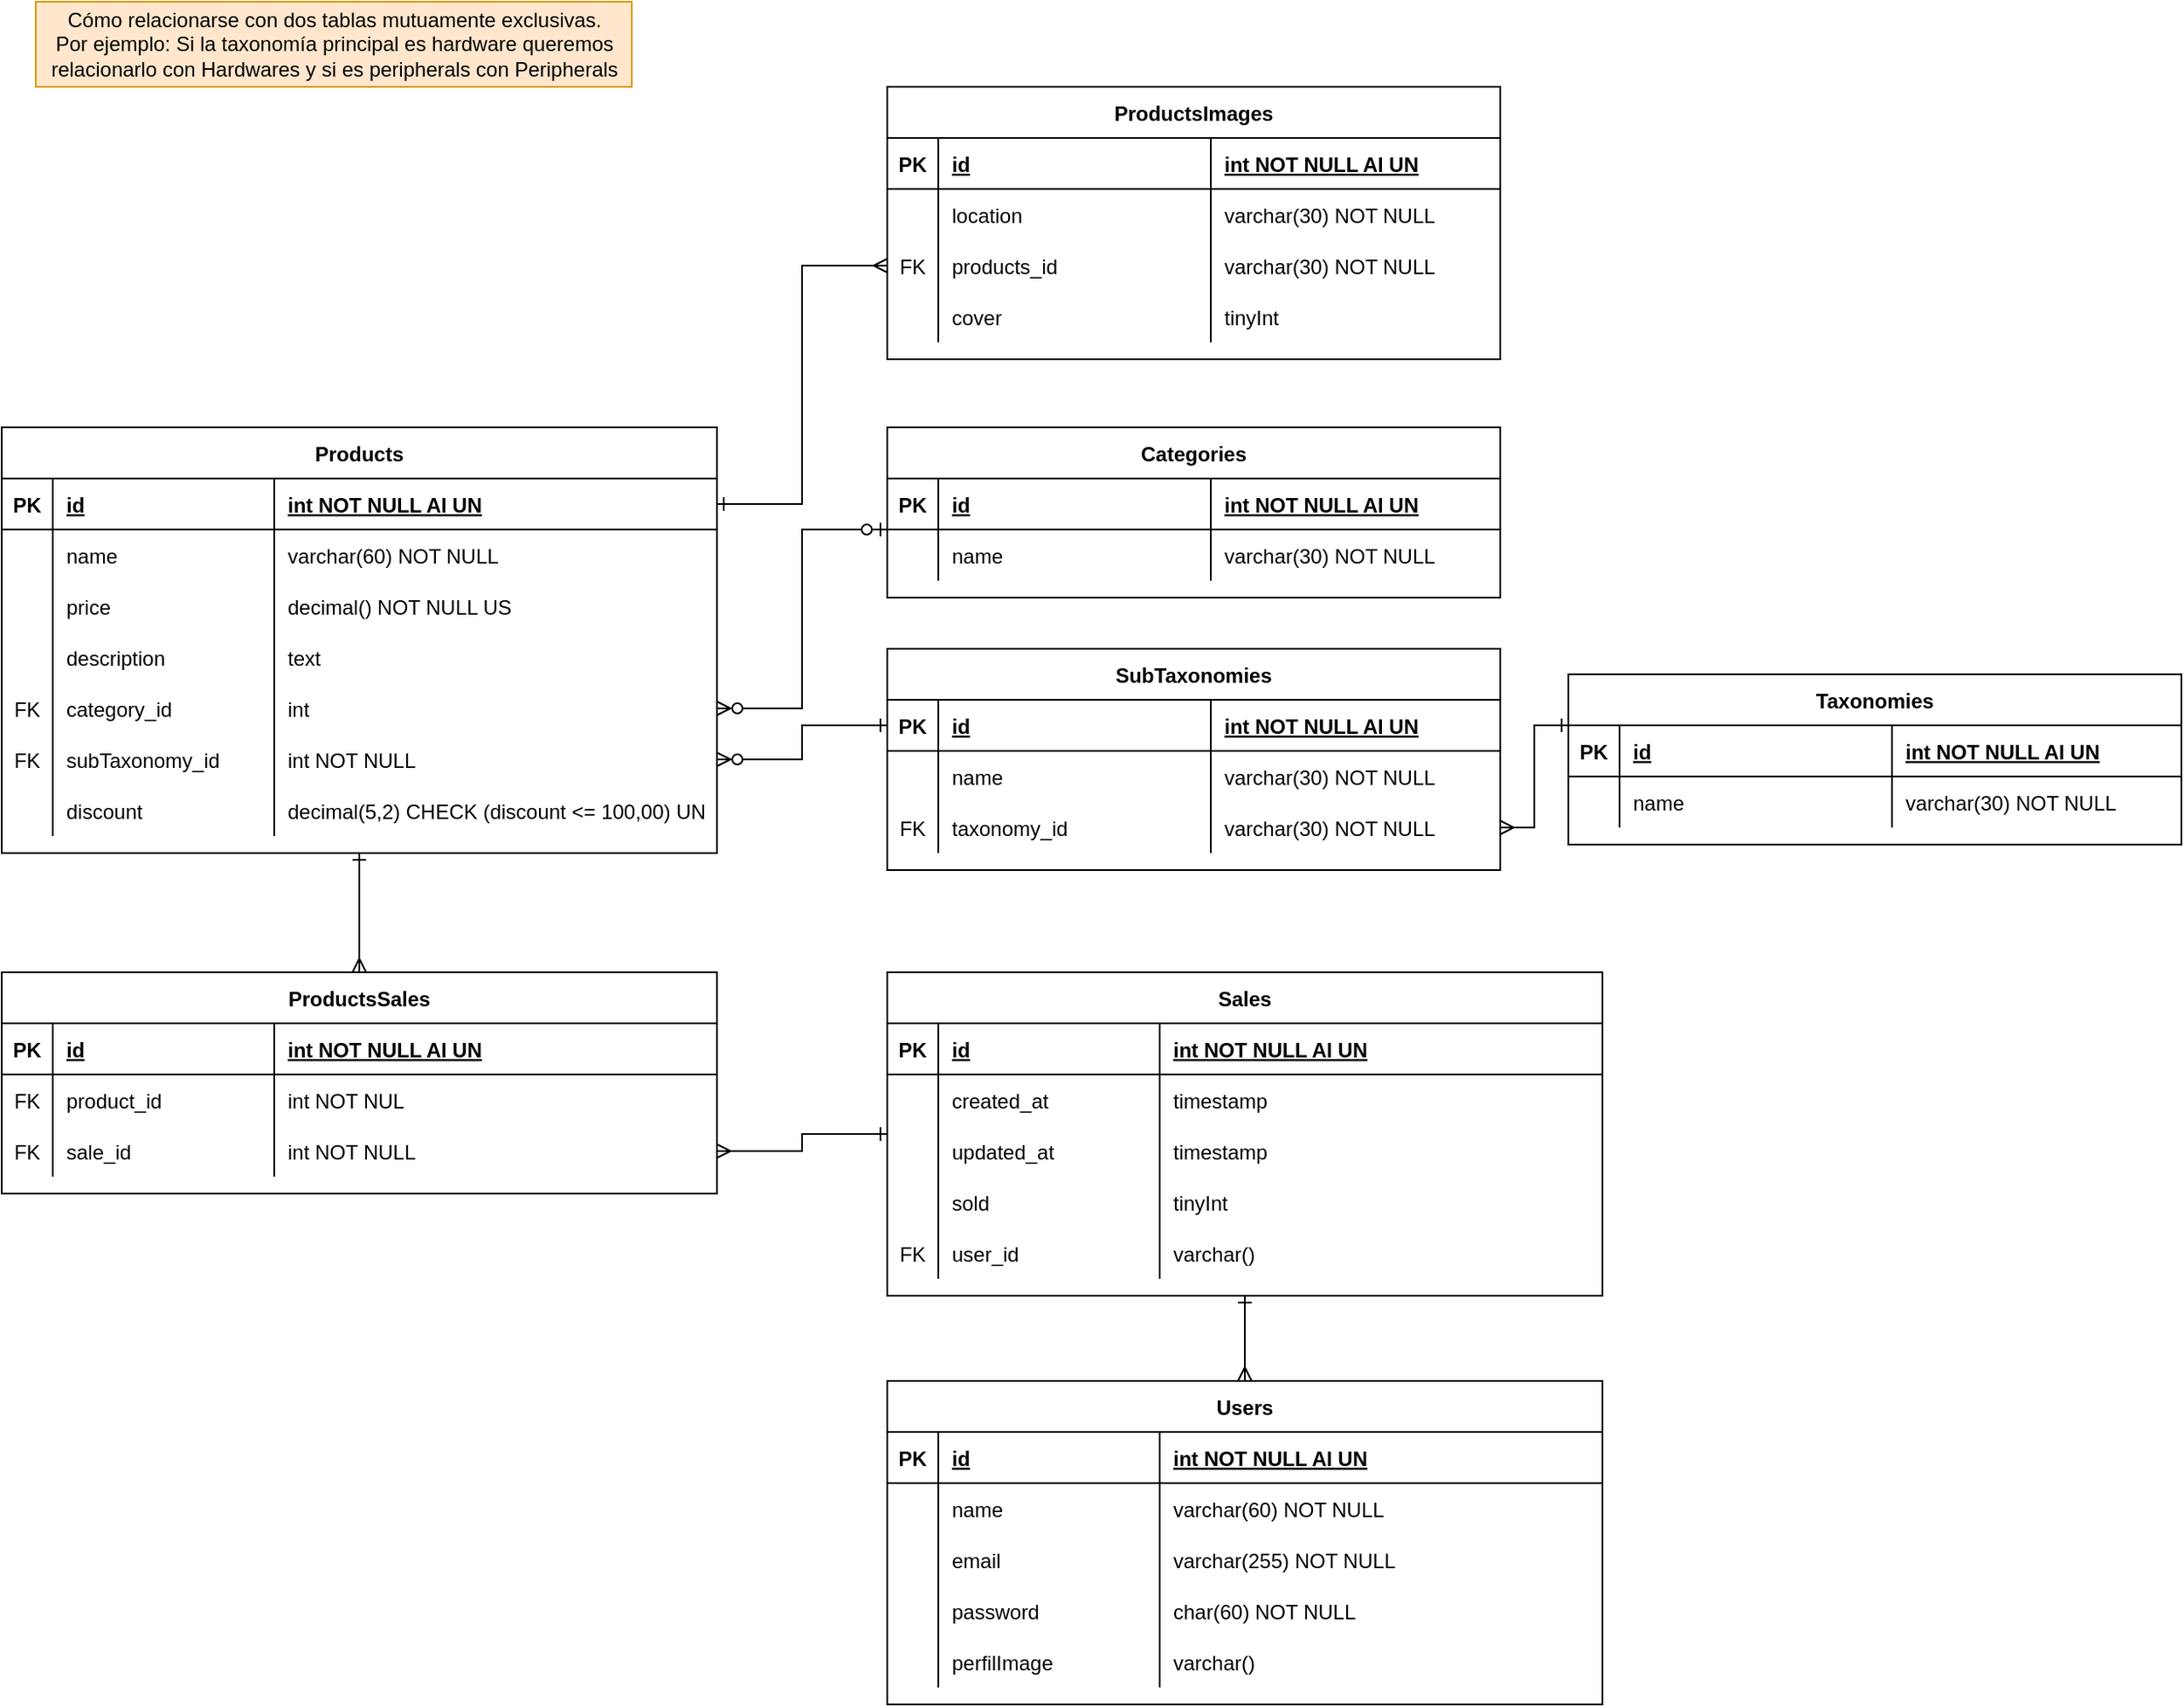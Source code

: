 <mxfile version="16.2.7" type="device"><diagram id="R2lEEEUBdFMjLlhIrx00" name="Page-1"><mxGraphModel dx="1132" dy="450" grid="1" gridSize="10" guides="1" tooltips="1" connect="1" arrows="1" fold="1" page="1" pageScale="1" pageWidth="1654" pageHeight="1169" math="0" shadow="0" extFonts="Permanent Marker^https://fonts.googleapis.com/css?family=Permanent+Marker"><root><mxCell id="0"/><mxCell id="1" parent="0"/><mxCell id="dcrWsiCvCMAi8JLcRXMt-68" value="" style="edgeStyle=orthogonalEdgeStyle;rounded=0;orthogonalLoop=1;jettySize=auto;html=1;startArrow=ERzeroToMany;startFill=0;endArrow=ERzeroToOne;endFill=0;" parent="1" source="dcrWsiCvCMAi8JLcRXMt-15" target="dcrWsiCvCMAi8JLcRXMt-35" edge="1"><mxGeometry relative="1" as="geometry"><Array as="points"><mxPoint x="510" y="465"/><mxPoint x="510" y="360"/></Array></mxGeometry></mxCell><mxCell id="dcrWsiCvCMAi8JLcRXMt-302" style="edgeStyle=orthogonalEdgeStyle;rounded=0;orthogonalLoop=1;jettySize=auto;html=1;exitX=0.5;exitY=1;exitDx=0;exitDy=0;entryX=0.5;entryY=0;entryDx=0;entryDy=0;startArrow=ERone;startFill=0;endArrow=ERmany;endFill=0;" parent="1" source="C-vyLk0tnHw3VtMMgP7b-23" target="dcrWsiCvCMAi8JLcRXMt-280" edge="1"><mxGeometry relative="1" as="geometry"/></mxCell><mxCell id="C-vyLk0tnHw3VtMMgP7b-23" value="Products" style="shape=table;startSize=30;container=1;collapsible=1;childLayout=tableLayout;fixedRows=1;rowLines=0;fontStyle=1;align=center;resizeLast=1;" parent="1" vertex="1"><mxGeometry x="40" y="300" width="420" height="250" as="geometry"/></mxCell><mxCell id="C-vyLk0tnHw3VtMMgP7b-24" value="" style="shape=partialRectangle;collapsible=0;dropTarget=0;pointerEvents=0;fillColor=none;points=[[0,0.5],[1,0.5]];portConstraint=eastwest;top=0;left=0;right=0;bottom=1;" parent="C-vyLk0tnHw3VtMMgP7b-23" vertex="1"><mxGeometry y="30" width="420" height="30" as="geometry"/></mxCell><mxCell id="C-vyLk0tnHw3VtMMgP7b-25" value="PK" style="shape=partialRectangle;overflow=hidden;connectable=0;fillColor=none;top=0;left=0;bottom=0;right=0;fontStyle=1;" parent="C-vyLk0tnHw3VtMMgP7b-24" vertex="1"><mxGeometry width="30" height="30" as="geometry"><mxRectangle width="30" height="30" as="alternateBounds"/></mxGeometry></mxCell><mxCell id="C-vyLk0tnHw3VtMMgP7b-26" value="id" style="shape=partialRectangle;overflow=hidden;connectable=0;fillColor=none;top=0;left=0;bottom=0;right=0;align=left;spacingLeft=6;fontStyle=5;" parent="C-vyLk0tnHw3VtMMgP7b-24" vertex="1"><mxGeometry x="30" width="130" height="30" as="geometry"><mxRectangle width="130" height="30" as="alternateBounds"/></mxGeometry></mxCell><mxCell id="dcrWsiCvCMAi8JLcRXMt-1" value="int NOT NULL AI UN" style="shape=partialRectangle;overflow=hidden;connectable=0;fillColor=none;top=0;left=0;bottom=0;right=0;align=left;spacingLeft=6;fontStyle=5;" parent="C-vyLk0tnHw3VtMMgP7b-24" vertex="1"><mxGeometry x="160" width="260" height="30" as="geometry"><mxRectangle width="260" height="30" as="alternateBounds"/></mxGeometry></mxCell><mxCell id="C-vyLk0tnHw3VtMMgP7b-27" value="" style="shape=partialRectangle;collapsible=0;dropTarget=0;pointerEvents=0;fillColor=none;points=[[0,0.5],[1,0.5]];portConstraint=eastwest;top=0;left=0;right=0;bottom=0;" parent="C-vyLk0tnHw3VtMMgP7b-23" vertex="1"><mxGeometry y="60" width="420" height="30" as="geometry"/></mxCell><mxCell id="C-vyLk0tnHw3VtMMgP7b-28" value="" style="shape=partialRectangle;overflow=hidden;connectable=0;fillColor=none;top=0;left=0;bottom=0;right=0;" parent="C-vyLk0tnHw3VtMMgP7b-27" vertex="1"><mxGeometry width="30" height="30" as="geometry"><mxRectangle width="30" height="30" as="alternateBounds"/></mxGeometry></mxCell><mxCell id="C-vyLk0tnHw3VtMMgP7b-29" value="name" style="shape=partialRectangle;overflow=hidden;connectable=0;fillColor=none;top=0;left=0;bottom=0;right=0;align=left;spacingLeft=6;" parent="C-vyLk0tnHw3VtMMgP7b-27" vertex="1"><mxGeometry x="30" width="130" height="30" as="geometry"><mxRectangle width="130" height="30" as="alternateBounds"/></mxGeometry></mxCell><mxCell id="dcrWsiCvCMAi8JLcRXMt-2" value="varchar(60) NOT NULL" style="shape=partialRectangle;overflow=hidden;connectable=0;fillColor=none;top=0;left=0;bottom=0;right=0;align=left;spacingLeft=6;" parent="C-vyLk0tnHw3VtMMgP7b-27" vertex="1"><mxGeometry x="160" width="260" height="30" as="geometry"><mxRectangle width="260" height="30" as="alternateBounds"/></mxGeometry></mxCell><mxCell id="dcrWsiCvCMAi8JLcRXMt-7" value="" style="shape=partialRectangle;collapsible=0;dropTarget=0;pointerEvents=0;fillColor=none;points=[[0,0.5],[1,0.5]];portConstraint=eastwest;top=0;left=0;right=0;bottom=0;" parent="C-vyLk0tnHw3VtMMgP7b-23" vertex="1"><mxGeometry y="90" width="420" height="30" as="geometry"/></mxCell><mxCell id="dcrWsiCvCMAi8JLcRXMt-8" value="" style="shape=partialRectangle;overflow=hidden;connectable=0;fillColor=none;top=0;left=0;bottom=0;right=0;" parent="dcrWsiCvCMAi8JLcRXMt-7" vertex="1"><mxGeometry width="30" height="30" as="geometry"><mxRectangle width="30" height="30" as="alternateBounds"/></mxGeometry></mxCell><mxCell id="dcrWsiCvCMAi8JLcRXMt-9" value="price" style="shape=partialRectangle;overflow=hidden;connectable=0;fillColor=none;top=0;left=0;bottom=0;right=0;align=left;spacingLeft=6;" parent="dcrWsiCvCMAi8JLcRXMt-7" vertex="1"><mxGeometry x="30" width="130" height="30" as="geometry"><mxRectangle width="130" height="30" as="alternateBounds"/></mxGeometry></mxCell><mxCell id="dcrWsiCvCMAi8JLcRXMt-10" value="decimal() NOT NULL US" style="shape=partialRectangle;overflow=hidden;connectable=0;fillColor=none;top=0;left=0;bottom=0;right=0;align=left;spacingLeft=6;" parent="dcrWsiCvCMAi8JLcRXMt-7" vertex="1"><mxGeometry x="160" width="260" height="30" as="geometry"><mxRectangle width="260" height="30" as="alternateBounds"/></mxGeometry></mxCell><mxCell id="dcrWsiCvCMAi8JLcRXMt-11" value="" style="shape=partialRectangle;collapsible=0;dropTarget=0;pointerEvents=0;fillColor=none;points=[[0,0.5],[1,0.5]];portConstraint=eastwest;top=0;left=0;right=0;bottom=0;" parent="C-vyLk0tnHw3VtMMgP7b-23" vertex="1"><mxGeometry y="120" width="420" height="30" as="geometry"/></mxCell><mxCell id="dcrWsiCvCMAi8JLcRXMt-12" value="" style="shape=partialRectangle;overflow=hidden;connectable=0;fillColor=none;top=0;left=0;bottom=0;right=0;" parent="dcrWsiCvCMAi8JLcRXMt-11" vertex="1"><mxGeometry width="30" height="30" as="geometry"><mxRectangle width="30" height="30" as="alternateBounds"/></mxGeometry></mxCell><mxCell id="dcrWsiCvCMAi8JLcRXMt-13" value="description" style="shape=partialRectangle;overflow=hidden;connectable=0;fillColor=none;top=0;left=0;bottom=0;right=0;align=left;spacingLeft=6;" parent="dcrWsiCvCMAi8JLcRXMt-11" vertex="1"><mxGeometry x="30" width="130" height="30" as="geometry"><mxRectangle width="130" height="30" as="alternateBounds"/></mxGeometry></mxCell><mxCell id="dcrWsiCvCMAi8JLcRXMt-14" value="text " style="shape=partialRectangle;overflow=hidden;connectable=0;fillColor=none;top=0;left=0;bottom=0;right=0;align=left;spacingLeft=6;" parent="dcrWsiCvCMAi8JLcRXMt-11" vertex="1"><mxGeometry x="160" width="260" height="30" as="geometry"><mxRectangle width="260" height="30" as="alternateBounds"/></mxGeometry></mxCell><mxCell id="dcrWsiCvCMAi8JLcRXMt-15" value="" style="shape=partialRectangle;collapsible=0;dropTarget=0;pointerEvents=0;fillColor=none;points=[[0,0.5],[1,0.5]];portConstraint=eastwest;top=0;left=0;right=0;bottom=0;" parent="C-vyLk0tnHw3VtMMgP7b-23" vertex="1"><mxGeometry y="150" width="420" height="30" as="geometry"/></mxCell><mxCell id="dcrWsiCvCMAi8JLcRXMt-16" value="FK" style="shape=partialRectangle;overflow=hidden;connectable=0;fillColor=none;top=0;left=0;bottom=0;right=0;" parent="dcrWsiCvCMAi8JLcRXMt-15" vertex="1"><mxGeometry width="30" height="30" as="geometry"><mxRectangle width="30" height="30" as="alternateBounds"/></mxGeometry></mxCell><mxCell id="dcrWsiCvCMAi8JLcRXMt-17" value="category_id" style="shape=partialRectangle;overflow=hidden;connectable=0;fillColor=none;top=0;left=0;bottom=0;right=0;align=left;spacingLeft=6;" parent="dcrWsiCvCMAi8JLcRXMt-15" vertex="1"><mxGeometry x="30" width="130" height="30" as="geometry"><mxRectangle width="130" height="30" as="alternateBounds"/></mxGeometry></mxCell><mxCell id="dcrWsiCvCMAi8JLcRXMt-18" value="int" style="shape=partialRectangle;overflow=hidden;connectable=0;fillColor=none;top=0;left=0;bottom=0;right=0;align=left;spacingLeft=6;" parent="dcrWsiCvCMAi8JLcRXMt-15" vertex="1"><mxGeometry x="160" width="260" height="30" as="geometry"><mxRectangle width="260" height="30" as="alternateBounds"/></mxGeometry></mxCell><mxCell id="dcrWsiCvCMAi8JLcRXMt-19" value="" style="shape=partialRectangle;collapsible=0;dropTarget=0;pointerEvents=0;fillColor=none;points=[[0,0.5],[1,0.5]];portConstraint=eastwest;top=0;left=0;right=0;bottom=0;" parent="C-vyLk0tnHw3VtMMgP7b-23" vertex="1"><mxGeometry y="180" width="420" height="30" as="geometry"/></mxCell><mxCell id="dcrWsiCvCMAi8JLcRXMt-20" value="FK" style="shape=partialRectangle;overflow=hidden;connectable=0;fillColor=none;top=0;left=0;bottom=0;right=0;" parent="dcrWsiCvCMAi8JLcRXMt-19" vertex="1"><mxGeometry width="30" height="30" as="geometry"><mxRectangle width="30" height="30" as="alternateBounds"/></mxGeometry></mxCell><mxCell id="dcrWsiCvCMAi8JLcRXMt-21" value="subTaxonomy_id" style="shape=partialRectangle;overflow=hidden;connectable=0;fillColor=none;top=0;left=0;bottom=0;right=0;align=left;spacingLeft=6;" parent="dcrWsiCvCMAi8JLcRXMt-19" vertex="1"><mxGeometry x="30" width="130" height="30" as="geometry"><mxRectangle width="130" height="30" as="alternateBounds"/></mxGeometry></mxCell><mxCell id="dcrWsiCvCMAi8JLcRXMt-22" value="int NOT NULL" style="shape=partialRectangle;overflow=hidden;connectable=0;fillColor=none;top=0;left=0;bottom=0;right=0;align=left;spacingLeft=6;" parent="dcrWsiCvCMAi8JLcRXMt-19" vertex="1"><mxGeometry x="160" width="260" height="30" as="geometry"><mxRectangle width="260" height="30" as="alternateBounds"/></mxGeometry></mxCell><mxCell id="dcrWsiCvCMAi8JLcRXMt-23" value="" style="shape=partialRectangle;collapsible=0;dropTarget=0;pointerEvents=0;fillColor=none;points=[[0,0.5],[1,0.5]];portConstraint=eastwest;top=0;left=0;right=0;bottom=0;" parent="C-vyLk0tnHw3VtMMgP7b-23" vertex="1"><mxGeometry y="210" width="420" height="30" as="geometry"/></mxCell><mxCell id="dcrWsiCvCMAi8JLcRXMt-24" value="" style="shape=partialRectangle;overflow=hidden;connectable=0;fillColor=none;top=0;left=0;bottom=0;right=0;" parent="dcrWsiCvCMAi8JLcRXMt-23" vertex="1"><mxGeometry width="30" height="30" as="geometry"><mxRectangle width="30" height="30" as="alternateBounds"/></mxGeometry></mxCell><mxCell id="dcrWsiCvCMAi8JLcRXMt-25" value="discount" style="shape=partialRectangle;overflow=hidden;connectable=0;fillColor=none;top=0;left=0;bottom=0;right=0;align=left;spacingLeft=6;" parent="dcrWsiCvCMAi8JLcRXMt-23" vertex="1"><mxGeometry x="30" width="130" height="30" as="geometry"><mxRectangle width="130" height="30" as="alternateBounds"/></mxGeometry></mxCell><mxCell id="dcrWsiCvCMAi8JLcRXMt-26" value="decimal(5,2) CHECK (discount &lt;= 100,00) UN" style="shape=partialRectangle;overflow=hidden;connectable=0;fillColor=none;top=0;left=0;bottom=0;right=0;align=left;spacingLeft=6;" parent="dcrWsiCvCMAi8JLcRXMt-23" vertex="1"><mxGeometry x="160" width="260" height="30" as="geometry"><mxRectangle width="260" height="30" as="alternateBounds"/></mxGeometry></mxCell><mxCell id="dcrWsiCvCMAi8JLcRXMt-35" value="Categories" style="shape=table;startSize=30;container=1;collapsible=1;childLayout=tableLayout;fixedRows=1;rowLines=0;fontStyle=1;align=center;resizeLast=1;" parent="1" vertex="1"><mxGeometry x="560" y="300" width="360" height="100" as="geometry"/></mxCell><mxCell id="dcrWsiCvCMAi8JLcRXMt-36" value="" style="shape=partialRectangle;collapsible=0;dropTarget=0;pointerEvents=0;fillColor=none;points=[[0,0.5],[1,0.5]];portConstraint=eastwest;top=0;left=0;right=0;bottom=1;" parent="dcrWsiCvCMAi8JLcRXMt-35" vertex="1"><mxGeometry y="30" width="360" height="30" as="geometry"/></mxCell><mxCell id="dcrWsiCvCMAi8JLcRXMt-37" value="PK" style="shape=partialRectangle;overflow=hidden;connectable=0;fillColor=none;top=0;left=0;bottom=0;right=0;fontStyle=1;" parent="dcrWsiCvCMAi8JLcRXMt-36" vertex="1"><mxGeometry width="30" height="30" as="geometry"><mxRectangle width="30" height="30" as="alternateBounds"/></mxGeometry></mxCell><mxCell id="dcrWsiCvCMAi8JLcRXMt-38" value="id" style="shape=partialRectangle;overflow=hidden;connectable=0;fillColor=none;top=0;left=0;bottom=0;right=0;align=left;spacingLeft=6;fontStyle=5;" parent="dcrWsiCvCMAi8JLcRXMt-36" vertex="1"><mxGeometry x="30" width="160" height="30" as="geometry"><mxRectangle width="160" height="30" as="alternateBounds"/></mxGeometry></mxCell><mxCell id="dcrWsiCvCMAi8JLcRXMt-39" value="int NOT NULL AI UN" style="shape=partialRectangle;overflow=hidden;connectable=0;fillColor=none;top=0;left=0;bottom=0;right=0;align=left;spacingLeft=6;fontStyle=5;" parent="dcrWsiCvCMAi8JLcRXMt-36" vertex="1"><mxGeometry x="190" width="170" height="30" as="geometry"><mxRectangle width="170" height="30" as="alternateBounds"/></mxGeometry></mxCell><mxCell id="dcrWsiCvCMAi8JLcRXMt-40" value="" style="shape=partialRectangle;collapsible=0;dropTarget=0;pointerEvents=0;fillColor=none;points=[[0,0.5],[1,0.5]];portConstraint=eastwest;top=0;left=0;right=0;bottom=0;" parent="dcrWsiCvCMAi8JLcRXMt-35" vertex="1"><mxGeometry y="60" width="360" height="30" as="geometry"/></mxCell><mxCell id="dcrWsiCvCMAi8JLcRXMt-41" value="" style="shape=partialRectangle;overflow=hidden;connectable=0;fillColor=none;top=0;left=0;bottom=0;right=0;" parent="dcrWsiCvCMAi8JLcRXMt-40" vertex="1"><mxGeometry width="30" height="30" as="geometry"><mxRectangle width="30" height="30" as="alternateBounds"/></mxGeometry></mxCell><mxCell id="dcrWsiCvCMAi8JLcRXMt-42" value="name" style="shape=partialRectangle;overflow=hidden;connectable=0;fillColor=none;top=0;left=0;bottom=0;right=0;align=left;spacingLeft=6;" parent="dcrWsiCvCMAi8JLcRXMt-40" vertex="1"><mxGeometry x="30" width="160" height="30" as="geometry"><mxRectangle width="160" height="30" as="alternateBounds"/></mxGeometry></mxCell><mxCell id="dcrWsiCvCMAi8JLcRXMt-43" value="varchar(30) NOT NULL" style="shape=partialRectangle;overflow=hidden;connectable=0;fillColor=none;top=0;left=0;bottom=0;right=0;align=left;spacingLeft=6;" parent="dcrWsiCvCMAi8JLcRXMt-40" vertex="1"><mxGeometry x="190" width="170" height="30" as="geometry"><mxRectangle width="170" height="30" as="alternateBounds"/></mxGeometry></mxCell><mxCell id="dcrWsiCvCMAi8JLcRXMt-71" value="SubTaxonomies" style="shape=table;startSize=30;container=1;collapsible=1;childLayout=tableLayout;fixedRows=1;rowLines=0;fontStyle=1;align=center;resizeLast=1;" parent="1" vertex="1"><mxGeometry x="560" y="430" width="360" height="130" as="geometry"/></mxCell><mxCell id="dcrWsiCvCMAi8JLcRXMt-72" value="" style="shape=partialRectangle;collapsible=0;dropTarget=0;pointerEvents=0;fillColor=none;points=[[0,0.5],[1,0.5]];portConstraint=eastwest;top=0;left=0;right=0;bottom=1;" parent="dcrWsiCvCMAi8JLcRXMt-71" vertex="1"><mxGeometry y="30" width="360" height="30" as="geometry"/></mxCell><mxCell id="dcrWsiCvCMAi8JLcRXMt-73" value="PK" style="shape=partialRectangle;overflow=hidden;connectable=0;fillColor=none;top=0;left=0;bottom=0;right=0;fontStyle=1;" parent="dcrWsiCvCMAi8JLcRXMt-72" vertex="1"><mxGeometry width="30" height="30" as="geometry"><mxRectangle width="30" height="30" as="alternateBounds"/></mxGeometry></mxCell><mxCell id="dcrWsiCvCMAi8JLcRXMt-74" value="id" style="shape=partialRectangle;overflow=hidden;connectable=0;fillColor=none;top=0;left=0;bottom=0;right=0;align=left;spacingLeft=6;fontStyle=5;" parent="dcrWsiCvCMAi8JLcRXMt-72" vertex="1"><mxGeometry x="30" width="160" height="30" as="geometry"><mxRectangle width="160" height="30" as="alternateBounds"/></mxGeometry></mxCell><mxCell id="dcrWsiCvCMAi8JLcRXMt-75" value="int NOT NULL AI UN" style="shape=partialRectangle;overflow=hidden;connectable=0;fillColor=none;top=0;left=0;bottom=0;right=0;align=left;spacingLeft=6;fontStyle=5;" parent="dcrWsiCvCMAi8JLcRXMt-72" vertex="1"><mxGeometry x="190" width="170" height="30" as="geometry"><mxRectangle width="170" height="30" as="alternateBounds"/></mxGeometry></mxCell><mxCell id="dcrWsiCvCMAi8JLcRXMt-76" value="" style="shape=partialRectangle;collapsible=0;dropTarget=0;pointerEvents=0;fillColor=none;points=[[0,0.5],[1,0.5]];portConstraint=eastwest;top=0;left=0;right=0;bottom=0;" parent="dcrWsiCvCMAi8JLcRXMt-71" vertex="1"><mxGeometry y="60" width="360" height="30" as="geometry"/></mxCell><mxCell id="dcrWsiCvCMAi8JLcRXMt-77" value="" style="shape=partialRectangle;overflow=hidden;connectable=0;fillColor=none;top=0;left=0;bottom=0;right=0;" parent="dcrWsiCvCMAi8JLcRXMt-76" vertex="1"><mxGeometry width="30" height="30" as="geometry"><mxRectangle width="30" height="30" as="alternateBounds"/></mxGeometry></mxCell><mxCell id="dcrWsiCvCMAi8JLcRXMt-78" value="name" style="shape=partialRectangle;overflow=hidden;connectable=0;fillColor=none;top=0;left=0;bottom=0;right=0;align=left;spacingLeft=6;" parent="dcrWsiCvCMAi8JLcRXMt-76" vertex="1"><mxGeometry x="30" width="160" height="30" as="geometry"><mxRectangle width="160" height="30" as="alternateBounds"/></mxGeometry></mxCell><mxCell id="dcrWsiCvCMAi8JLcRXMt-79" value="varchar(30) NOT NULL" style="shape=partialRectangle;overflow=hidden;connectable=0;fillColor=none;top=0;left=0;bottom=0;right=0;align=left;spacingLeft=6;" parent="dcrWsiCvCMAi8JLcRXMt-76" vertex="1"><mxGeometry x="190" width="170" height="30" as="geometry"><mxRectangle width="170" height="30" as="alternateBounds"/></mxGeometry></mxCell><mxCell id="dcrWsiCvCMAi8JLcRXMt-217" value="" style="shape=partialRectangle;collapsible=0;dropTarget=0;pointerEvents=0;fillColor=none;points=[[0,0.5],[1,0.5]];portConstraint=eastwest;top=0;left=0;right=0;bottom=0;" parent="dcrWsiCvCMAi8JLcRXMt-71" vertex="1"><mxGeometry y="90" width="360" height="30" as="geometry"/></mxCell><mxCell id="dcrWsiCvCMAi8JLcRXMt-218" value="FK" style="shape=partialRectangle;overflow=hidden;connectable=0;fillColor=none;top=0;left=0;bottom=0;right=0;" parent="dcrWsiCvCMAi8JLcRXMt-217" vertex="1"><mxGeometry width="30" height="30" as="geometry"><mxRectangle width="30" height="30" as="alternateBounds"/></mxGeometry></mxCell><mxCell id="dcrWsiCvCMAi8JLcRXMt-219" value="taxonomy_id" style="shape=partialRectangle;overflow=hidden;connectable=0;fillColor=none;top=0;left=0;bottom=0;right=0;align=left;spacingLeft=6;" parent="dcrWsiCvCMAi8JLcRXMt-217" vertex="1"><mxGeometry x="30" width="160" height="30" as="geometry"><mxRectangle width="160" height="30" as="alternateBounds"/></mxGeometry></mxCell><mxCell id="dcrWsiCvCMAi8JLcRXMt-220" value="varchar(30) NOT NULL" style="shape=partialRectangle;overflow=hidden;connectable=0;fillColor=none;top=0;left=0;bottom=0;right=0;align=left;spacingLeft=6;" parent="dcrWsiCvCMAi8JLcRXMt-217" vertex="1"><mxGeometry x="190" width="170" height="30" as="geometry"><mxRectangle width="170" height="30" as="alternateBounds"/></mxGeometry></mxCell><mxCell id="dcrWsiCvCMAi8JLcRXMt-80" style="edgeStyle=orthogonalEdgeStyle;rounded=0;orthogonalLoop=1;jettySize=auto;html=1;exitX=1;exitY=0.5;exitDx=0;exitDy=0;startArrow=ERzeroToMany;startFill=0;endArrow=ERone;endFill=0;" parent="1" source="dcrWsiCvCMAi8JLcRXMt-19" target="dcrWsiCvCMAi8JLcRXMt-72" edge="1"><mxGeometry relative="1" as="geometry"/></mxCell><mxCell id="dcrWsiCvCMAi8JLcRXMt-128" value="Taxonomies" style="shape=table;startSize=30;container=1;collapsible=1;childLayout=tableLayout;fixedRows=1;rowLines=0;fontStyle=1;align=center;resizeLast=1;" parent="1" vertex="1"><mxGeometry x="960" y="445" width="360" height="100" as="geometry"/></mxCell><mxCell id="dcrWsiCvCMAi8JLcRXMt-129" value="" style="shape=partialRectangle;collapsible=0;dropTarget=0;pointerEvents=0;fillColor=none;points=[[0,0.5],[1,0.5]];portConstraint=eastwest;top=0;left=0;right=0;bottom=1;" parent="dcrWsiCvCMAi8JLcRXMt-128" vertex="1"><mxGeometry y="30" width="360" height="30" as="geometry"/></mxCell><mxCell id="dcrWsiCvCMAi8JLcRXMt-130" value="PK" style="shape=partialRectangle;overflow=hidden;connectable=0;fillColor=none;top=0;left=0;bottom=0;right=0;fontStyle=1;" parent="dcrWsiCvCMAi8JLcRXMt-129" vertex="1"><mxGeometry width="30" height="30" as="geometry"><mxRectangle width="30" height="30" as="alternateBounds"/></mxGeometry></mxCell><mxCell id="dcrWsiCvCMAi8JLcRXMt-131" value="id" style="shape=partialRectangle;overflow=hidden;connectable=0;fillColor=none;top=0;left=0;bottom=0;right=0;align=left;spacingLeft=6;fontStyle=5;" parent="dcrWsiCvCMAi8JLcRXMt-129" vertex="1"><mxGeometry x="30" width="160" height="30" as="geometry"><mxRectangle width="160" height="30" as="alternateBounds"/></mxGeometry></mxCell><mxCell id="dcrWsiCvCMAi8JLcRXMt-132" value="int NOT NULL AI UN" style="shape=partialRectangle;overflow=hidden;connectable=0;fillColor=none;top=0;left=0;bottom=0;right=0;align=left;spacingLeft=6;fontStyle=5;" parent="dcrWsiCvCMAi8JLcRXMt-129" vertex="1"><mxGeometry x="190" width="170" height="30" as="geometry"><mxRectangle width="170" height="30" as="alternateBounds"/></mxGeometry></mxCell><mxCell id="dcrWsiCvCMAi8JLcRXMt-133" value="" style="shape=partialRectangle;collapsible=0;dropTarget=0;pointerEvents=0;fillColor=none;points=[[0,0.5],[1,0.5]];portConstraint=eastwest;top=0;left=0;right=0;bottom=0;" parent="dcrWsiCvCMAi8JLcRXMt-128" vertex="1"><mxGeometry y="60" width="360" height="30" as="geometry"/></mxCell><mxCell id="dcrWsiCvCMAi8JLcRXMt-134" value="" style="shape=partialRectangle;overflow=hidden;connectable=0;fillColor=none;top=0;left=0;bottom=0;right=0;" parent="dcrWsiCvCMAi8JLcRXMt-133" vertex="1"><mxGeometry width="30" height="30" as="geometry"><mxRectangle width="30" height="30" as="alternateBounds"/></mxGeometry></mxCell><mxCell id="dcrWsiCvCMAi8JLcRXMt-135" value="name" style="shape=partialRectangle;overflow=hidden;connectable=0;fillColor=none;top=0;left=0;bottom=0;right=0;align=left;spacingLeft=6;" parent="dcrWsiCvCMAi8JLcRXMt-133" vertex="1"><mxGeometry x="30" width="160" height="30" as="geometry"><mxRectangle width="160" height="30" as="alternateBounds"/></mxGeometry></mxCell><mxCell id="dcrWsiCvCMAi8JLcRXMt-136" value="varchar(30) NOT NULL" style="shape=partialRectangle;overflow=hidden;connectable=0;fillColor=none;top=0;left=0;bottom=0;right=0;align=left;spacingLeft=6;" parent="dcrWsiCvCMAi8JLcRXMt-133" vertex="1"><mxGeometry x="190" width="170" height="30" as="geometry"><mxRectangle width="170" height="30" as="alternateBounds"/></mxGeometry></mxCell><mxCell id="dcrWsiCvCMAi8JLcRXMt-138" value="Cómo relacionarse con dos tablas mutuamente exclusivas.&lt;br&gt;Por ejemplo: Si la taxonomía principal es hardware queremos&lt;br&gt;relacionarlo con Hardwares y si es peripherals con Peripherals" style="text;html=1;align=center;verticalAlign=middle;resizable=0;points=[];autosize=1;strokeColor=#d79b00;fillColor=#ffe6cc;" parent="1" vertex="1"><mxGeometry x="60" y="50" width="350" height="50" as="geometry"/></mxCell><mxCell id="dcrWsiCvCMAi8JLcRXMt-279" value="" style="edgeStyle=orthogonalEdgeStyle;rounded=0;orthogonalLoop=1;jettySize=auto;html=1;startArrow=ERmany;startFill=0;endArrow=ERone;endFill=0;" parent="1" source="dcrWsiCvCMAi8JLcRXMt-139" target="dcrWsiCvCMAi8JLcRXMt-258" edge="1"><mxGeometry relative="1" as="geometry"/></mxCell><mxCell id="dcrWsiCvCMAi8JLcRXMt-139" value="Users" style="shape=table;startSize=30;container=1;collapsible=1;childLayout=tableLayout;fixedRows=1;rowLines=0;fontStyle=1;align=center;resizeLast=1;" parent="1" vertex="1"><mxGeometry x="560" y="860" width="420" height="190" as="geometry"/></mxCell><mxCell id="dcrWsiCvCMAi8JLcRXMt-140" value="" style="shape=partialRectangle;collapsible=0;dropTarget=0;pointerEvents=0;fillColor=none;points=[[0,0.5],[1,0.5]];portConstraint=eastwest;top=0;left=0;right=0;bottom=1;" parent="dcrWsiCvCMAi8JLcRXMt-139" vertex="1"><mxGeometry y="30" width="420" height="30" as="geometry"/></mxCell><mxCell id="dcrWsiCvCMAi8JLcRXMt-141" value="PK" style="shape=partialRectangle;overflow=hidden;connectable=0;fillColor=none;top=0;left=0;bottom=0;right=0;fontStyle=1;" parent="dcrWsiCvCMAi8JLcRXMt-140" vertex="1"><mxGeometry width="30" height="30" as="geometry"><mxRectangle width="30" height="30" as="alternateBounds"/></mxGeometry></mxCell><mxCell id="dcrWsiCvCMAi8JLcRXMt-142" value="id" style="shape=partialRectangle;overflow=hidden;connectable=0;fillColor=none;top=0;left=0;bottom=0;right=0;align=left;spacingLeft=6;fontStyle=5;" parent="dcrWsiCvCMAi8JLcRXMt-140" vertex="1"><mxGeometry x="30" width="130" height="30" as="geometry"><mxRectangle width="130" height="30" as="alternateBounds"/></mxGeometry></mxCell><mxCell id="dcrWsiCvCMAi8JLcRXMt-143" value="int NOT NULL AI UN" style="shape=partialRectangle;overflow=hidden;connectable=0;fillColor=none;top=0;left=0;bottom=0;right=0;align=left;spacingLeft=6;fontStyle=5;" parent="dcrWsiCvCMAi8JLcRXMt-140" vertex="1"><mxGeometry x="160" width="260" height="30" as="geometry"><mxRectangle width="260" height="30" as="alternateBounds"/></mxGeometry></mxCell><mxCell id="dcrWsiCvCMAi8JLcRXMt-144" value="" style="shape=partialRectangle;collapsible=0;dropTarget=0;pointerEvents=0;fillColor=none;points=[[0,0.5],[1,0.5]];portConstraint=eastwest;top=0;left=0;right=0;bottom=0;" parent="dcrWsiCvCMAi8JLcRXMt-139" vertex="1"><mxGeometry y="60" width="420" height="30" as="geometry"/></mxCell><mxCell id="dcrWsiCvCMAi8JLcRXMt-145" value="" style="shape=partialRectangle;overflow=hidden;connectable=0;fillColor=none;top=0;left=0;bottom=0;right=0;" parent="dcrWsiCvCMAi8JLcRXMt-144" vertex="1"><mxGeometry width="30" height="30" as="geometry"><mxRectangle width="30" height="30" as="alternateBounds"/></mxGeometry></mxCell><mxCell id="dcrWsiCvCMAi8JLcRXMt-146" value="name" style="shape=partialRectangle;overflow=hidden;connectable=0;fillColor=none;top=0;left=0;bottom=0;right=0;align=left;spacingLeft=6;" parent="dcrWsiCvCMAi8JLcRXMt-144" vertex="1"><mxGeometry x="30" width="130" height="30" as="geometry"><mxRectangle width="130" height="30" as="alternateBounds"/></mxGeometry></mxCell><mxCell id="dcrWsiCvCMAi8JLcRXMt-147" value="varchar(60) NOT NULL" style="shape=partialRectangle;overflow=hidden;connectable=0;fillColor=none;top=0;left=0;bottom=0;right=0;align=left;spacingLeft=6;" parent="dcrWsiCvCMAi8JLcRXMt-144" vertex="1"><mxGeometry x="160" width="260" height="30" as="geometry"><mxRectangle width="260" height="30" as="alternateBounds"/></mxGeometry></mxCell><mxCell id="dcrWsiCvCMAi8JLcRXMt-148" value="" style="shape=partialRectangle;collapsible=0;dropTarget=0;pointerEvents=0;fillColor=none;points=[[0,0.5],[1,0.5]];portConstraint=eastwest;top=0;left=0;right=0;bottom=0;" parent="dcrWsiCvCMAi8JLcRXMt-139" vertex="1"><mxGeometry y="90" width="420" height="30" as="geometry"/></mxCell><mxCell id="dcrWsiCvCMAi8JLcRXMt-149" value="" style="shape=partialRectangle;overflow=hidden;connectable=0;fillColor=none;top=0;left=0;bottom=0;right=0;" parent="dcrWsiCvCMAi8JLcRXMt-148" vertex="1"><mxGeometry width="30" height="30" as="geometry"><mxRectangle width="30" height="30" as="alternateBounds"/></mxGeometry></mxCell><mxCell id="dcrWsiCvCMAi8JLcRXMt-150" value="email" style="shape=partialRectangle;overflow=hidden;connectable=0;fillColor=none;top=0;left=0;bottom=0;right=0;align=left;spacingLeft=6;" parent="dcrWsiCvCMAi8JLcRXMt-148" vertex="1"><mxGeometry x="30" width="130" height="30" as="geometry"><mxRectangle width="130" height="30" as="alternateBounds"/></mxGeometry></mxCell><mxCell id="dcrWsiCvCMAi8JLcRXMt-151" value="varchar(255) NOT NULL" style="shape=partialRectangle;overflow=hidden;connectable=0;fillColor=none;top=0;left=0;bottom=0;right=0;align=left;spacingLeft=6;" parent="dcrWsiCvCMAi8JLcRXMt-148" vertex="1"><mxGeometry x="160" width="260" height="30" as="geometry"><mxRectangle width="260" height="30" as="alternateBounds"/></mxGeometry></mxCell><mxCell id="dcrWsiCvCMAi8JLcRXMt-152" value="" style="shape=partialRectangle;collapsible=0;dropTarget=0;pointerEvents=0;fillColor=none;points=[[0,0.5],[1,0.5]];portConstraint=eastwest;top=0;left=0;right=0;bottom=0;" parent="dcrWsiCvCMAi8JLcRXMt-139" vertex="1"><mxGeometry y="120" width="420" height="30" as="geometry"/></mxCell><mxCell id="dcrWsiCvCMAi8JLcRXMt-153" value="" style="shape=partialRectangle;overflow=hidden;connectable=0;fillColor=none;top=0;left=0;bottom=0;right=0;" parent="dcrWsiCvCMAi8JLcRXMt-152" vertex="1"><mxGeometry width="30" height="30" as="geometry"><mxRectangle width="30" height="30" as="alternateBounds"/></mxGeometry></mxCell><mxCell id="dcrWsiCvCMAi8JLcRXMt-154" value="password" style="shape=partialRectangle;overflow=hidden;connectable=0;fillColor=none;top=0;left=0;bottom=0;right=0;align=left;spacingLeft=6;" parent="dcrWsiCvCMAi8JLcRXMt-152" vertex="1"><mxGeometry x="30" width="130" height="30" as="geometry"><mxRectangle width="130" height="30" as="alternateBounds"/></mxGeometry></mxCell><mxCell id="dcrWsiCvCMAi8JLcRXMt-155" value="char(60) NOT NULL" style="shape=partialRectangle;overflow=hidden;connectable=0;fillColor=none;top=0;left=0;bottom=0;right=0;align=left;spacingLeft=6;" parent="dcrWsiCvCMAi8JLcRXMt-152" vertex="1"><mxGeometry x="160" width="260" height="30" as="geometry"><mxRectangle width="260" height="30" as="alternateBounds"/></mxGeometry></mxCell><mxCell id="dcrWsiCvCMAi8JLcRXMt-156" value="" style="shape=partialRectangle;collapsible=0;dropTarget=0;pointerEvents=0;fillColor=none;points=[[0,0.5],[1,0.5]];portConstraint=eastwest;top=0;left=0;right=0;bottom=0;" parent="dcrWsiCvCMAi8JLcRXMt-139" vertex="1"><mxGeometry y="150" width="420" height="30" as="geometry"/></mxCell><mxCell id="dcrWsiCvCMAi8JLcRXMt-157" value="" style="shape=partialRectangle;overflow=hidden;connectable=0;fillColor=none;top=0;left=0;bottom=0;right=0;" parent="dcrWsiCvCMAi8JLcRXMt-156" vertex="1"><mxGeometry width="30" height="30" as="geometry"><mxRectangle width="30" height="30" as="alternateBounds"/></mxGeometry></mxCell><mxCell id="dcrWsiCvCMAi8JLcRXMt-158" value="perfilImage" style="shape=partialRectangle;overflow=hidden;connectable=0;fillColor=none;top=0;left=0;bottom=0;right=0;align=left;spacingLeft=6;" parent="dcrWsiCvCMAi8JLcRXMt-156" vertex="1"><mxGeometry x="30" width="130" height="30" as="geometry"><mxRectangle width="130" height="30" as="alternateBounds"/></mxGeometry></mxCell><mxCell id="dcrWsiCvCMAi8JLcRXMt-159" value="varchar() " style="shape=partialRectangle;overflow=hidden;connectable=0;fillColor=none;top=0;left=0;bottom=0;right=0;align=left;spacingLeft=6;" parent="dcrWsiCvCMAi8JLcRXMt-156" vertex="1"><mxGeometry x="160" width="260" height="30" as="geometry"><mxRectangle width="260" height="30" as="alternateBounds"/></mxGeometry></mxCell><mxCell id="dcrWsiCvCMAi8JLcRXMt-215" style="edgeStyle=orthogonalEdgeStyle;rounded=0;orthogonalLoop=1;jettySize=auto;html=1;exitX=0;exitY=0.5;exitDx=0;exitDy=0;entryX=1;entryY=0.5;entryDx=0;entryDy=0;startArrow=ERone;startFill=0;endArrow=ERmany;endFill=0;" parent="1" target="dcrWsiCvCMAi8JLcRXMt-217" edge="1"><mxGeometry relative="1" as="geometry"><mxPoint x="960" y="475" as="sourcePoint"/><Array as="points"><mxPoint x="940" y="475"/><mxPoint x="940" y="535"/></Array></mxGeometry></mxCell><mxCell id="dcrWsiCvCMAi8JLcRXMt-236" value="ProductsImages" style="shape=table;startSize=30;container=1;collapsible=1;childLayout=tableLayout;fixedRows=1;rowLines=0;fontStyle=1;align=center;resizeLast=1;" parent="1" vertex="1"><mxGeometry x="560" y="100" width="360" height="160" as="geometry"/></mxCell><mxCell id="dcrWsiCvCMAi8JLcRXMt-237" value="" style="shape=partialRectangle;collapsible=0;dropTarget=0;pointerEvents=0;fillColor=none;points=[[0,0.5],[1,0.5]];portConstraint=eastwest;top=0;left=0;right=0;bottom=1;" parent="dcrWsiCvCMAi8JLcRXMt-236" vertex="1"><mxGeometry y="30" width="360" height="30" as="geometry"/></mxCell><mxCell id="dcrWsiCvCMAi8JLcRXMt-238" value="PK" style="shape=partialRectangle;overflow=hidden;connectable=0;fillColor=none;top=0;left=0;bottom=0;right=0;fontStyle=1;" parent="dcrWsiCvCMAi8JLcRXMt-237" vertex="1"><mxGeometry width="30" height="30" as="geometry"><mxRectangle width="30" height="30" as="alternateBounds"/></mxGeometry></mxCell><mxCell id="dcrWsiCvCMAi8JLcRXMt-239" value="id" style="shape=partialRectangle;overflow=hidden;connectable=0;fillColor=none;top=0;left=0;bottom=0;right=0;align=left;spacingLeft=6;fontStyle=5;" parent="dcrWsiCvCMAi8JLcRXMt-237" vertex="1"><mxGeometry x="30" width="160" height="30" as="geometry"><mxRectangle width="160" height="30" as="alternateBounds"/></mxGeometry></mxCell><mxCell id="dcrWsiCvCMAi8JLcRXMt-240" value="int NOT NULL AI UN" style="shape=partialRectangle;overflow=hidden;connectable=0;fillColor=none;top=0;left=0;bottom=0;right=0;align=left;spacingLeft=6;fontStyle=5;" parent="dcrWsiCvCMAi8JLcRXMt-237" vertex="1"><mxGeometry x="190" width="170" height="30" as="geometry"><mxRectangle width="170" height="30" as="alternateBounds"/></mxGeometry></mxCell><mxCell id="dcrWsiCvCMAi8JLcRXMt-241" value="" style="shape=partialRectangle;collapsible=0;dropTarget=0;pointerEvents=0;fillColor=none;points=[[0,0.5],[1,0.5]];portConstraint=eastwest;top=0;left=0;right=0;bottom=0;" parent="dcrWsiCvCMAi8JLcRXMt-236" vertex="1"><mxGeometry y="60" width="360" height="30" as="geometry"/></mxCell><mxCell id="dcrWsiCvCMAi8JLcRXMt-242" value="" style="shape=partialRectangle;overflow=hidden;connectable=0;fillColor=none;top=0;left=0;bottom=0;right=0;" parent="dcrWsiCvCMAi8JLcRXMt-241" vertex="1"><mxGeometry width="30" height="30" as="geometry"><mxRectangle width="30" height="30" as="alternateBounds"/></mxGeometry></mxCell><mxCell id="dcrWsiCvCMAi8JLcRXMt-243" value="location" style="shape=partialRectangle;overflow=hidden;connectable=0;fillColor=none;top=0;left=0;bottom=0;right=0;align=left;spacingLeft=6;" parent="dcrWsiCvCMAi8JLcRXMt-241" vertex="1"><mxGeometry x="30" width="160" height="30" as="geometry"><mxRectangle width="160" height="30" as="alternateBounds"/></mxGeometry></mxCell><mxCell id="dcrWsiCvCMAi8JLcRXMt-244" value="varchar(30) NOT NULL" style="shape=partialRectangle;overflow=hidden;connectable=0;fillColor=none;top=0;left=0;bottom=0;right=0;align=left;spacingLeft=6;" parent="dcrWsiCvCMAi8JLcRXMt-241" vertex="1"><mxGeometry x="190" width="170" height="30" as="geometry"><mxRectangle width="170" height="30" as="alternateBounds"/></mxGeometry></mxCell><mxCell id="dcrWsiCvCMAi8JLcRXMt-245" value="" style="shape=partialRectangle;collapsible=0;dropTarget=0;pointerEvents=0;fillColor=none;points=[[0,0.5],[1,0.5]];portConstraint=eastwest;top=0;left=0;right=0;bottom=0;" parent="dcrWsiCvCMAi8JLcRXMt-236" vertex="1"><mxGeometry y="90" width="360" height="30" as="geometry"/></mxCell><mxCell id="dcrWsiCvCMAi8JLcRXMt-246" value="FK" style="shape=partialRectangle;overflow=hidden;connectable=0;fillColor=none;top=0;left=0;bottom=0;right=0;" parent="dcrWsiCvCMAi8JLcRXMt-245" vertex="1"><mxGeometry width="30" height="30" as="geometry"><mxRectangle width="30" height="30" as="alternateBounds"/></mxGeometry></mxCell><mxCell id="dcrWsiCvCMAi8JLcRXMt-247" value="products_id" style="shape=partialRectangle;overflow=hidden;connectable=0;fillColor=none;top=0;left=0;bottom=0;right=0;align=left;spacingLeft=6;" parent="dcrWsiCvCMAi8JLcRXMt-245" vertex="1"><mxGeometry x="30" width="160" height="30" as="geometry"><mxRectangle width="160" height="30" as="alternateBounds"/></mxGeometry></mxCell><mxCell id="dcrWsiCvCMAi8JLcRXMt-248" value="varchar(30) NOT NULL" style="shape=partialRectangle;overflow=hidden;connectable=0;fillColor=none;top=0;left=0;bottom=0;right=0;align=left;spacingLeft=6;" parent="dcrWsiCvCMAi8JLcRXMt-245" vertex="1"><mxGeometry x="190" width="170" height="30" as="geometry"><mxRectangle width="170" height="30" as="alternateBounds"/></mxGeometry></mxCell><mxCell id="dcrWsiCvCMAi8JLcRXMt-249" value="" style="shape=partialRectangle;collapsible=0;dropTarget=0;pointerEvents=0;fillColor=none;points=[[0,0.5],[1,0.5]];portConstraint=eastwest;top=0;left=0;right=0;bottom=0;" parent="dcrWsiCvCMAi8JLcRXMt-236" vertex="1"><mxGeometry y="120" width="360" height="30" as="geometry"/></mxCell><mxCell id="dcrWsiCvCMAi8JLcRXMt-250" value="" style="shape=partialRectangle;overflow=hidden;connectable=0;fillColor=none;top=0;left=0;bottom=0;right=0;" parent="dcrWsiCvCMAi8JLcRXMt-249" vertex="1"><mxGeometry width="30" height="30" as="geometry"><mxRectangle width="30" height="30" as="alternateBounds"/></mxGeometry></mxCell><mxCell id="dcrWsiCvCMAi8JLcRXMt-251" value="cover" style="shape=partialRectangle;overflow=hidden;connectable=0;fillColor=none;top=0;left=0;bottom=0;right=0;align=left;spacingLeft=6;" parent="dcrWsiCvCMAi8JLcRXMt-249" vertex="1"><mxGeometry x="30" width="160" height="30" as="geometry"><mxRectangle width="160" height="30" as="alternateBounds"/></mxGeometry></mxCell><mxCell id="dcrWsiCvCMAi8JLcRXMt-252" value="tinyInt" style="shape=partialRectangle;overflow=hidden;connectable=0;fillColor=none;top=0;left=0;bottom=0;right=0;align=left;spacingLeft=6;" parent="dcrWsiCvCMAi8JLcRXMt-249" vertex="1"><mxGeometry x="190" width="170" height="30" as="geometry"><mxRectangle width="170" height="30" as="alternateBounds"/></mxGeometry></mxCell><mxCell id="dcrWsiCvCMAi8JLcRXMt-257" style="edgeStyle=orthogonalEdgeStyle;rounded=0;orthogonalLoop=1;jettySize=auto;html=1;exitX=1;exitY=0.5;exitDx=0;exitDy=0;entryX=0;entryY=0.5;entryDx=0;entryDy=0;startArrow=ERone;startFill=0;endArrow=ERmany;endFill=0;" parent="1" source="C-vyLk0tnHw3VtMMgP7b-24" target="dcrWsiCvCMAi8JLcRXMt-245" edge="1"><mxGeometry relative="1" as="geometry"/></mxCell><mxCell id="dcrWsiCvCMAi8JLcRXMt-301" value="" style="edgeStyle=orthogonalEdgeStyle;rounded=0;orthogonalLoop=1;jettySize=auto;html=1;startArrow=ERone;startFill=0;endArrow=ERmany;endFill=0;entryX=1;entryY=0.5;entryDx=0;entryDy=0;" parent="1" source="dcrWsiCvCMAi8JLcRXMt-258" target="dcrWsiCvCMAi8JLcRXMt-289" edge="1"><mxGeometry relative="1" as="geometry"/></mxCell><mxCell id="dcrWsiCvCMAi8JLcRXMt-258" value="Sales" style="shape=table;startSize=30;container=1;collapsible=1;childLayout=tableLayout;fixedRows=1;rowLines=0;fontStyle=1;align=center;resizeLast=1;" parent="1" vertex="1"><mxGeometry x="560" y="620" width="420" height="190" as="geometry"/></mxCell><mxCell id="dcrWsiCvCMAi8JLcRXMt-259" value="" style="shape=partialRectangle;collapsible=0;dropTarget=0;pointerEvents=0;fillColor=none;points=[[0,0.5],[1,0.5]];portConstraint=eastwest;top=0;left=0;right=0;bottom=1;" parent="dcrWsiCvCMAi8JLcRXMt-258" vertex="1"><mxGeometry y="30" width="420" height="30" as="geometry"/></mxCell><mxCell id="dcrWsiCvCMAi8JLcRXMt-260" value="PK" style="shape=partialRectangle;overflow=hidden;connectable=0;fillColor=none;top=0;left=0;bottom=0;right=0;fontStyle=1;" parent="dcrWsiCvCMAi8JLcRXMt-259" vertex="1"><mxGeometry width="30" height="30" as="geometry"><mxRectangle width="30" height="30" as="alternateBounds"/></mxGeometry></mxCell><mxCell id="dcrWsiCvCMAi8JLcRXMt-261" value="id" style="shape=partialRectangle;overflow=hidden;connectable=0;fillColor=none;top=0;left=0;bottom=0;right=0;align=left;spacingLeft=6;fontStyle=5;" parent="dcrWsiCvCMAi8JLcRXMt-259" vertex="1"><mxGeometry x="30" width="130" height="30" as="geometry"><mxRectangle width="130" height="30" as="alternateBounds"/></mxGeometry></mxCell><mxCell id="dcrWsiCvCMAi8JLcRXMt-262" value="int NOT NULL AI UN" style="shape=partialRectangle;overflow=hidden;connectable=0;fillColor=none;top=0;left=0;bottom=0;right=0;align=left;spacingLeft=6;fontStyle=5;" parent="dcrWsiCvCMAi8JLcRXMt-259" vertex="1"><mxGeometry x="160" width="260" height="30" as="geometry"><mxRectangle width="260" height="30" as="alternateBounds"/></mxGeometry></mxCell><mxCell id="dcrWsiCvCMAi8JLcRXMt-263" value="" style="shape=partialRectangle;collapsible=0;dropTarget=0;pointerEvents=0;fillColor=none;points=[[0,0.5],[1,0.5]];portConstraint=eastwest;top=0;left=0;right=0;bottom=0;" parent="dcrWsiCvCMAi8JLcRXMt-258" vertex="1"><mxGeometry y="60" width="420" height="30" as="geometry"/></mxCell><mxCell id="dcrWsiCvCMAi8JLcRXMt-264" value="" style="shape=partialRectangle;overflow=hidden;connectable=0;fillColor=none;top=0;left=0;bottom=0;right=0;" parent="dcrWsiCvCMAi8JLcRXMt-263" vertex="1"><mxGeometry width="30" height="30" as="geometry"><mxRectangle width="30" height="30" as="alternateBounds"/></mxGeometry></mxCell><mxCell id="dcrWsiCvCMAi8JLcRXMt-265" value="created_at" style="shape=partialRectangle;overflow=hidden;connectable=0;fillColor=none;top=0;left=0;bottom=0;right=0;align=left;spacingLeft=6;" parent="dcrWsiCvCMAi8JLcRXMt-263" vertex="1"><mxGeometry x="30" width="130" height="30" as="geometry"><mxRectangle width="130" height="30" as="alternateBounds"/></mxGeometry></mxCell><mxCell id="dcrWsiCvCMAi8JLcRXMt-266" value="timestamp" style="shape=partialRectangle;overflow=hidden;connectable=0;fillColor=none;top=0;left=0;bottom=0;right=0;align=left;spacingLeft=6;" parent="dcrWsiCvCMAi8JLcRXMt-263" vertex="1"><mxGeometry x="160" width="260" height="30" as="geometry"><mxRectangle width="260" height="30" as="alternateBounds"/></mxGeometry></mxCell><mxCell id="dcrWsiCvCMAi8JLcRXMt-267" value="" style="shape=partialRectangle;collapsible=0;dropTarget=0;pointerEvents=0;fillColor=none;points=[[0,0.5],[1,0.5]];portConstraint=eastwest;top=0;left=0;right=0;bottom=0;" parent="dcrWsiCvCMAi8JLcRXMt-258" vertex="1"><mxGeometry y="90" width="420" height="30" as="geometry"/></mxCell><mxCell id="dcrWsiCvCMAi8JLcRXMt-268" value="" style="shape=partialRectangle;overflow=hidden;connectable=0;fillColor=none;top=0;left=0;bottom=0;right=0;" parent="dcrWsiCvCMAi8JLcRXMt-267" vertex="1"><mxGeometry width="30" height="30" as="geometry"><mxRectangle width="30" height="30" as="alternateBounds"/></mxGeometry></mxCell><mxCell id="dcrWsiCvCMAi8JLcRXMt-269" value="updated_at" style="shape=partialRectangle;overflow=hidden;connectable=0;fillColor=none;top=0;left=0;bottom=0;right=0;align=left;spacingLeft=6;" parent="dcrWsiCvCMAi8JLcRXMt-267" vertex="1"><mxGeometry x="30" width="130" height="30" as="geometry"><mxRectangle width="130" height="30" as="alternateBounds"/></mxGeometry></mxCell><mxCell id="dcrWsiCvCMAi8JLcRXMt-270" value="timestamp" style="shape=partialRectangle;overflow=hidden;connectable=0;fillColor=none;top=0;left=0;bottom=0;right=0;align=left;spacingLeft=6;" parent="dcrWsiCvCMAi8JLcRXMt-267" vertex="1"><mxGeometry x="160" width="260" height="30" as="geometry"><mxRectangle width="260" height="30" as="alternateBounds"/></mxGeometry></mxCell><mxCell id="dcrWsiCvCMAi8JLcRXMt-271" value="" style="shape=partialRectangle;collapsible=0;dropTarget=0;pointerEvents=0;fillColor=none;points=[[0,0.5],[1,0.5]];portConstraint=eastwest;top=0;left=0;right=0;bottom=0;" parent="dcrWsiCvCMAi8JLcRXMt-258" vertex="1"><mxGeometry y="120" width="420" height="30" as="geometry"/></mxCell><mxCell id="dcrWsiCvCMAi8JLcRXMt-272" value="" style="shape=partialRectangle;overflow=hidden;connectable=0;fillColor=none;top=0;left=0;bottom=0;right=0;" parent="dcrWsiCvCMAi8JLcRXMt-271" vertex="1"><mxGeometry width="30" height="30" as="geometry"><mxRectangle width="30" height="30" as="alternateBounds"/></mxGeometry></mxCell><mxCell id="dcrWsiCvCMAi8JLcRXMt-273" value="sold" style="shape=partialRectangle;overflow=hidden;connectable=0;fillColor=none;top=0;left=0;bottom=0;right=0;align=left;spacingLeft=6;" parent="dcrWsiCvCMAi8JLcRXMt-271" vertex="1"><mxGeometry x="30" width="130" height="30" as="geometry"><mxRectangle width="130" height="30" as="alternateBounds"/></mxGeometry></mxCell><mxCell id="dcrWsiCvCMAi8JLcRXMt-274" value="tinyInt" style="shape=partialRectangle;overflow=hidden;connectable=0;fillColor=none;top=0;left=0;bottom=0;right=0;align=left;spacingLeft=6;" parent="dcrWsiCvCMAi8JLcRXMt-271" vertex="1"><mxGeometry x="160" width="260" height="30" as="geometry"><mxRectangle width="260" height="30" as="alternateBounds"/></mxGeometry></mxCell><mxCell id="dcrWsiCvCMAi8JLcRXMt-275" value="" style="shape=partialRectangle;collapsible=0;dropTarget=0;pointerEvents=0;fillColor=none;points=[[0,0.5],[1,0.5]];portConstraint=eastwest;top=0;left=0;right=0;bottom=0;" parent="dcrWsiCvCMAi8JLcRXMt-258" vertex="1"><mxGeometry y="150" width="420" height="30" as="geometry"/></mxCell><mxCell id="dcrWsiCvCMAi8JLcRXMt-276" value="FK" style="shape=partialRectangle;overflow=hidden;connectable=0;fillColor=none;top=0;left=0;bottom=0;right=0;" parent="dcrWsiCvCMAi8JLcRXMt-275" vertex="1"><mxGeometry width="30" height="30" as="geometry"><mxRectangle width="30" height="30" as="alternateBounds"/></mxGeometry></mxCell><mxCell id="dcrWsiCvCMAi8JLcRXMt-277" value="user_id" style="shape=partialRectangle;overflow=hidden;connectable=0;fillColor=none;top=0;left=0;bottom=0;right=0;align=left;spacingLeft=6;" parent="dcrWsiCvCMAi8JLcRXMt-275" vertex="1"><mxGeometry x="30" width="130" height="30" as="geometry"><mxRectangle width="130" height="30" as="alternateBounds"/></mxGeometry></mxCell><mxCell id="dcrWsiCvCMAi8JLcRXMt-278" value="varchar() " style="shape=partialRectangle;overflow=hidden;connectable=0;fillColor=none;top=0;left=0;bottom=0;right=0;align=left;spacingLeft=6;" parent="dcrWsiCvCMAi8JLcRXMt-275" vertex="1"><mxGeometry x="160" width="260" height="30" as="geometry"><mxRectangle width="260" height="30" as="alternateBounds"/></mxGeometry></mxCell><mxCell id="dcrWsiCvCMAi8JLcRXMt-280" value="ProductsSales" style="shape=table;startSize=30;container=1;collapsible=1;childLayout=tableLayout;fixedRows=1;rowLines=0;fontStyle=1;align=center;resizeLast=1;" parent="1" vertex="1"><mxGeometry x="40" y="620" width="420" height="130" as="geometry"/></mxCell><mxCell id="dcrWsiCvCMAi8JLcRXMt-281" value="" style="shape=partialRectangle;collapsible=0;dropTarget=0;pointerEvents=0;fillColor=none;points=[[0,0.5],[1,0.5]];portConstraint=eastwest;top=0;left=0;right=0;bottom=1;" parent="dcrWsiCvCMAi8JLcRXMt-280" vertex="1"><mxGeometry y="30" width="420" height="30" as="geometry"/></mxCell><mxCell id="dcrWsiCvCMAi8JLcRXMt-282" value="PK" style="shape=partialRectangle;overflow=hidden;connectable=0;fillColor=none;top=0;left=0;bottom=0;right=0;fontStyle=1;" parent="dcrWsiCvCMAi8JLcRXMt-281" vertex="1"><mxGeometry width="30" height="30" as="geometry"><mxRectangle width="30" height="30" as="alternateBounds"/></mxGeometry></mxCell><mxCell id="dcrWsiCvCMAi8JLcRXMt-283" value="id" style="shape=partialRectangle;overflow=hidden;connectable=0;fillColor=none;top=0;left=0;bottom=0;right=0;align=left;spacingLeft=6;fontStyle=5;" parent="dcrWsiCvCMAi8JLcRXMt-281" vertex="1"><mxGeometry x="30" width="130" height="30" as="geometry"><mxRectangle width="130" height="30" as="alternateBounds"/></mxGeometry></mxCell><mxCell id="dcrWsiCvCMAi8JLcRXMt-284" value="int NOT NULL AI UN" style="shape=partialRectangle;overflow=hidden;connectable=0;fillColor=none;top=0;left=0;bottom=0;right=0;align=left;spacingLeft=6;fontStyle=5;" parent="dcrWsiCvCMAi8JLcRXMt-281" vertex="1"><mxGeometry x="160" width="260" height="30" as="geometry"><mxRectangle width="260" height="30" as="alternateBounds"/></mxGeometry></mxCell><mxCell id="dcrWsiCvCMAi8JLcRXMt-285" value="" style="shape=partialRectangle;collapsible=0;dropTarget=0;pointerEvents=0;fillColor=none;points=[[0,0.5],[1,0.5]];portConstraint=eastwest;top=0;left=0;right=0;bottom=0;" parent="dcrWsiCvCMAi8JLcRXMt-280" vertex="1"><mxGeometry y="60" width="420" height="30" as="geometry"/></mxCell><mxCell id="dcrWsiCvCMAi8JLcRXMt-286" value="FK" style="shape=partialRectangle;overflow=hidden;connectable=0;fillColor=none;top=0;left=0;bottom=0;right=0;" parent="dcrWsiCvCMAi8JLcRXMt-285" vertex="1"><mxGeometry width="30" height="30" as="geometry"><mxRectangle width="30" height="30" as="alternateBounds"/></mxGeometry></mxCell><mxCell id="dcrWsiCvCMAi8JLcRXMt-287" value="product_id" style="shape=partialRectangle;overflow=hidden;connectable=0;fillColor=none;top=0;left=0;bottom=0;right=0;align=left;spacingLeft=6;" parent="dcrWsiCvCMAi8JLcRXMt-285" vertex="1"><mxGeometry x="30" width="130" height="30" as="geometry"><mxRectangle width="130" height="30" as="alternateBounds"/></mxGeometry></mxCell><mxCell id="dcrWsiCvCMAi8JLcRXMt-288" value="int NOT NUL" style="shape=partialRectangle;overflow=hidden;connectable=0;fillColor=none;top=0;left=0;bottom=0;right=0;align=left;spacingLeft=6;" parent="dcrWsiCvCMAi8JLcRXMt-285" vertex="1"><mxGeometry x="160" width="260" height="30" as="geometry"><mxRectangle width="260" height="30" as="alternateBounds"/></mxGeometry></mxCell><mxCell id="dcrWsiCvCMAi8JLcRXMt-289" value="" style="shape=partialRectangle;collapsible=0;dropTarget=0;pointerEvents=0;fillColor=none;points=[[0,0.5],[1,0.5]];portConstraint=eastwest;top=0;left=0;right=0;bottom=0;" parent="dcrWsiCvCMAi8JLcRXMt-280" vertex="1"><mxGeometry y="90" width="420" height="30" as="geometry"/></mxCell><mxCell id="dcrWsiCvCMAi8JLcRXMt-290" value="FK" style="shape=partialRectangle;overflow=hidden;connectable=0;fillColor=none;top=0;left=0;bottom=0;right=0;" parent="dcrWsiCvCMAi8JLcRXMt-289" vertex="1"><mxGeometry width="30" height="30" as="geometry"><mxRectangle width="30" height="30" as="alternateBounds"/></mxGeometry></mxCell><mxCell id="dcrWsiCvCMAi8JLcRXMt-291" value="sale_id" style="shape=partialRectangle;overflow=hidden;connectable=0;fillColor=none;top=0;left=0;bottom=0;right=0;align=left;spacingLeft=6;" parent="dcrWsiCvCMAi8JLcRXMt-289" vertex="1"><mxGeometry x="30" width="130" height="30" as="geometry"><mxRectangle width="130" height="30" as="alternateBounds"/></mxGeometry></mxCell><mxCell id="dcrWsiCvCMAi8JLcRXMt-292" value="int NOT NULL" style="shape=partialRectangle;overflow=hidden;connectable=0;fillColor=none;top=0;left=0;bottom=0;right=0;align=left;spacingLeft=6;" parent="dcrWsiCvCMAi8JLcRXMt-289" vertex="1"><mxGeometry x="160" width="260" height="30" as="geometry"><mxRectangle width="260" height="30" as="alternateBounds"/></mxGeometry></mxCell></root></mxGraphModel></diagram></mxfile>